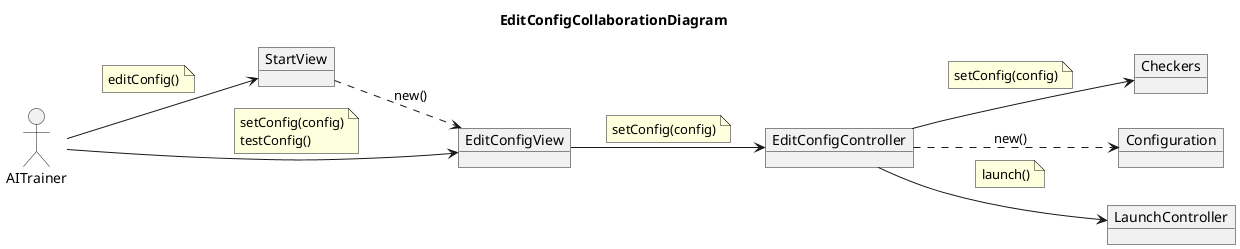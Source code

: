 @startuml EditConfigCollaborationDiagram
title EditConfigCollaborationDiagram
allow_mixing
left to right direction

actor AITrainer

object Checkers
object StartView
object EditConfigView
object EditConfigController
object Configuration
object LaunchController

AITrainer --> StartView
note on link
    editConfig()
end note

StartView ..> EditConfigView : new()

AITrainer --> EditConfigView
note on link
    setConfig(config)
    testConfig()
end note

EditConfigView --> EditConfigController
note on link
    setConfig(config)
end note

EditConfigController ..> Configuration : new()

EditConfigController --> Checkers
note on link
    setConfig(config)
end note

EditConfigController --> LaunchController
note on link
    launch()
end note


@enduml